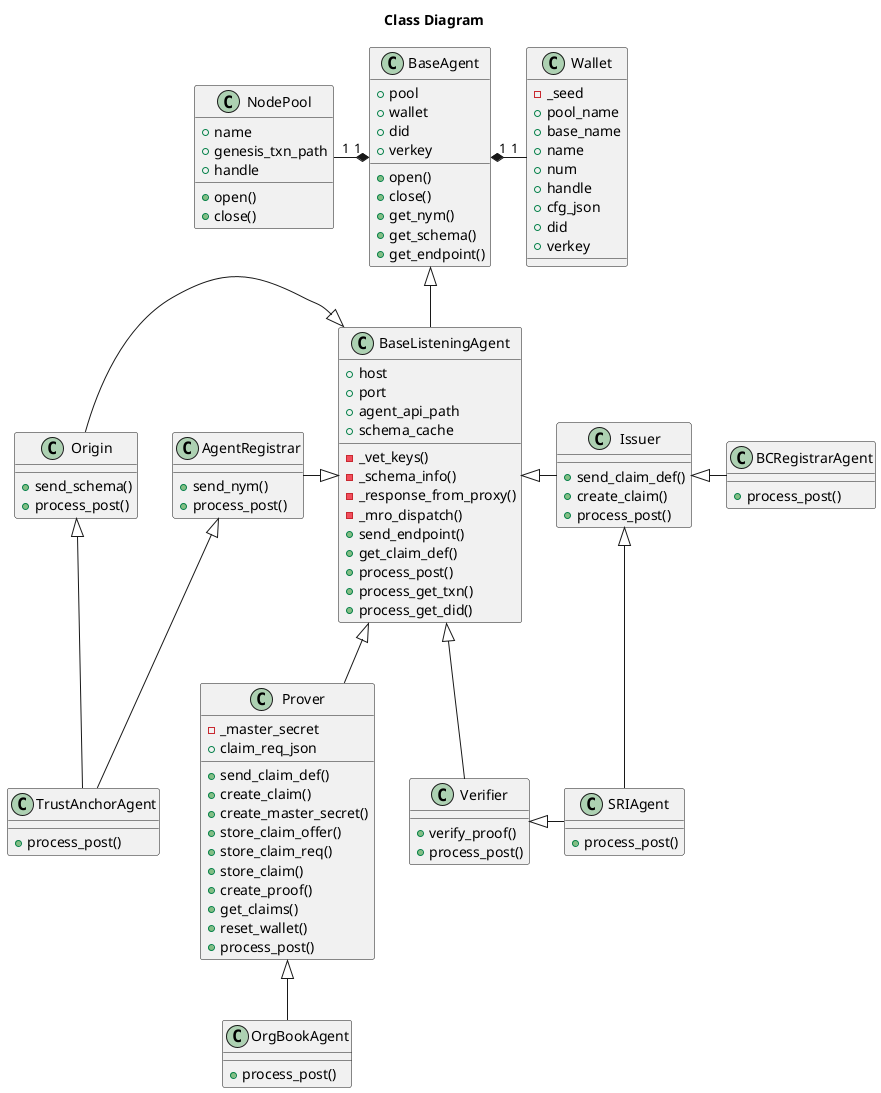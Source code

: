 @startuml

title Class Diagram

class Wallet {
    -_seed
    +pool_name
    +base_name
    +name
    +num
    +handle
    +cfg_json
    +did
    +verkey
}

class NodePool {
    +name
    +genesis_txn_path
    +handle
    +open()
    +close()
}

class BaseAgent {
    +pool
    +wallet
    +did
    +verkey
    +open()
    +close()
    +get_nym()
    +get_schema()
    +get_endpoint()
}

class BaseListeningAgent {
    +host
    +port
    +agent_api_path
    +schema_cache
    -_vet_keys()
    -_schema_info()
    -_response_from_proxy()
    -_mro_dispatch()
    +send_endpoint()
    +get_claim_def()
    +process_post()
    +process_get_txn()
    +process_get_did()
}

class AgentRegistrar {
    +send_nym()
    +process_post()
}

class Origin {
    +send_schema()
    +process_post()
}

class Issuer {
    +send_claim_def()
    +create_claim()
    +process_post()
}

class Prover {
    -_master_secret
    +claim_req_json
    +send_claim_def()
    +create_claim()
    +create_master_secret()
    +store_claim_offer()
    +store_claim_req()
    +store_claim()
    +create_proof()
    +get_claims()
    +reset_wallet()
    +process_post()
}

class Verifier {
    +verify_proof()
    +process_post()
}

class TrustAnchorAgent {
    +process_post()
}

class SRIAgent {
    +process_post()
}

class BCRegistrarAgent {
    +process_post()
}

class OrgBookAgent {
    +process_post()
}

BaseAgent "1" *-left- "1" NodePool
BaseAgent "1" *-right- "1" Wallet

BaseAgent <|-down- BaseListeningAgent
BaseListeningAgent <|-left- AgentRegistrar
BaseListeningAgent <|-left- Origin
BaseListeningAgent <|-right- Issuer
BaseListeningAgent <|-down- Prover
BaseListeningAgent <|-down- Verifier

AgentRegistrar <|-down- TrustAnchorAgent
Origin <|-down- TrustAnchorAgent

Issuer <|-right- SRIAgent
Verifier <|-right- SRIAgent

Issuer <|- BCRegistrarAgent

Prover <|-down- OrgBookAgent

@enduml
